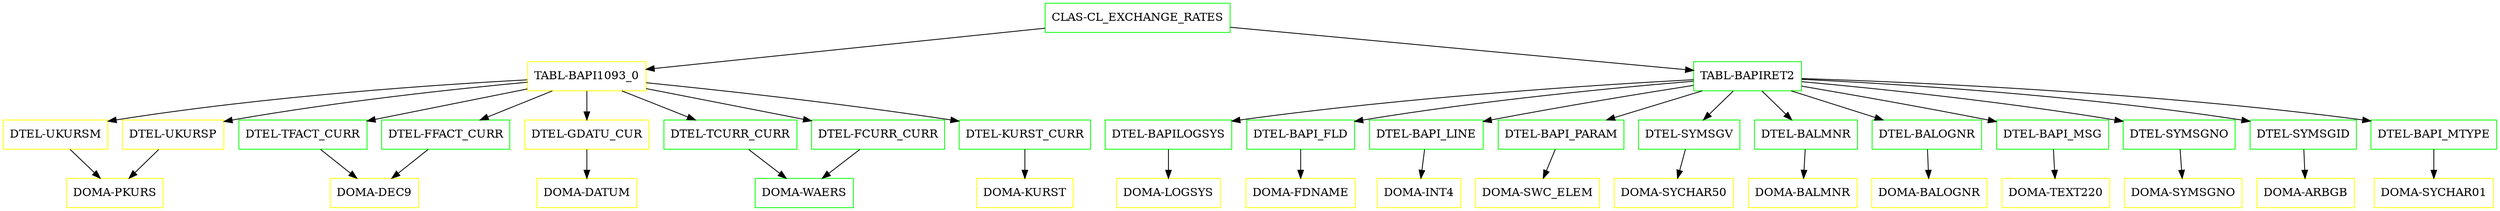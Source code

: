 digraph G {
  "CLAS-CL_EXCHANGE_RATES" [shape=box,color=green];
  "TABL-BAPI1093_0" [shape=box,color=yellow,URL="./TABL_BAPI1093_0.html"];
  "DTEL-UKURSM" [shape=box,color=yellow,URL="./DTEL_UKURSM.html"];
  "DOMA-PKURS" [shape=box,color=yellow,URL="./DOMA_PKURS.html"];
  "DTEL-TFACT_CURR" [shape=box,color=green,URL="./DTEL_TFACT_CURR.html"];
  "DOMA-DEC9" [shape=box,color=yellow,URL="./DOMA_DEC9.html"];
  "DTEL-FFACT_CURR" [shape=box,color=green,URL="./DTEL_FFACT_CURR.html"];
  "DTEL-UKURSP" [shape=box,color=yellow,URL="./DTEL_UKURSP.html"];
  "DTEL-GDATU_CUR" [shape=box,color=yellow,URL="./DTEL_GDATU_CUR.html"];
  "DOMA-DATUM" [shape=box,color=yellow,URL="./DOMA_DATUM.html"];
  "DTEL-TCURR_CURR" [shape=box,color=green,URL="./DTEL_TCURR_CURR.html"];
  "DOMA-WAERS" [shape=box,color=green,URL="./DOMA_WAERS.html"];
  "DTEL-FCURR_CURR" [shape=box,color=green,URL="./DTEL_FCURR_CURR.html"];
  "DTEL-KURST_CURR" [shape=box,color=green,URL="./DTEL_KURST_CURR.html"];
  "DOMA-KURST" [shape=box,color=yellow,URL="./DOMA_KURST.html"];
  "TABL-BAPIRET2" [shape=box,color=green,URL="./TABL_BAPIRET2.html"];
  "DTEL-BAPILOGSYS" [shape=box,color=green,URL="./DTEL_BAPILOGSYS.html"];
  "DOMA-LOGSYS" [shape=box,color=yellow,URL="./DOMA_LOGSYS.html"];
  "DTEL-BAPI_FLD" [shape=box,color=green,URL="./DTEL_BAPI_FLD.html"];
  "DOMA-FDNAME" [shape=box,color=yellow,URL="./DOMA_FDNAME.html"];
  "DTEL-BAPI_LINE" [shape=box,color=green,URL="./DTEL_BAPI_LINE.html"];
  "DOMA-INT4" [shape=box,color=yellow,URL="./DOMA_INT4.html"];
  "DTEL-BAPI_PARAM" [shape=box,color=green,URL="./DTEL_BAPI_PARAM.html"];
  "DOMA-SWC_ELEM" [shape=box,color=yellow,URL="./DOMA_SWC_ELEM.html"];
  "DTEL-SYMSGV" [shape=box,color=green,URL="./DTEL_SYMSGV.html"];
  "DOMA-SYCHAR50" [shape=box,color=yellow,URL="./DOMA_SYCHAR50.html"];
  "DTEL-BALMNR" [shape=box,color=green,URL="./DTEL_BALMNR.html"];
  "DOMA-BALMNR" [shape=box,color=yellow,URL="./DOMA_BALMNR.html"];
  "DTEL-BALOGNR" [shape=box,color=green,URL="./DTEL_BALOGNR.html"];
  "DOMA-BALOGNR" [shape=box,color=yellow,URL="./DOMA_BALOGNR.html"];
  "DTEL-BAPI_MSG" [shape=box,color=green,URL="./DTEL_BAPI_MSG.html"];
  "DOMA-TEXT220" [shape=box,color=yellow,URL="./DOMA_TEXT220.html"];
  "DTEL-SYMSGNO" [shape=box,color=green,URL="./DTEL_SYMSGNO.html"];
  "DOMA-SYMSGNO" [shape=box,color=yellow,URL="./DOMA_SYMSGNO.html"];
  "DTEL-SYMSGID" [shape=box,color=green,URL="./DTEL_SYMSGID.html"];
  "DOMA-ARBGB" [shape=box,color=yellow,URL="./DOMA_ARBGB.html"];
  "DTEL-BAPI_MTYPE" [shape=box,color=green,URL="./DTEL_BAPI_MTYPE.html"];
  "DOMA-SYCHAR01" [shape=box,color=yellow,URL="./DOMA_SYCHAR01.html"];
  "CLAS-CL_EXCHANGE_RATES" -> "TABL-BAPIRET2";
  "CLAS-CL_EXCHANGE_RATES" -> "TABL-BAPI1093_0";
  "TABL-BAPI1093_0" -> "DTEL-KURST_CURR";
  "TABL-BAPI1093_0" -> "DTEL-FCURR_CURR";
  "TABL-BAPI1093_0" -> "DTEL-TCURR_CURR";
  "TABL-BAPI1093_0" -> "DTEL-GDATU_CUR";
  "TABL-BAPI1093_0" -> "DTEL-UKURSP";
  "TABL-BAPI1093_0" -> "DTEL-FFACT_CURR";
  "TABL-BAPI1093_0" -> "DTEL-TFACT_CURR";
  "TABL-BAPI1093_0" -> "DTEL-UKURSM";
  "DTEL-UKURSM" -> "DOMA-PKURS";
  "DTEL-TFACT_CURR" -> "DOMA-DEC9";
  "DTEL-FFACT_CURR" -> "DOMA-DEC9";
  "DTEL-UKURSP" -> "DOMA-PKURS";
  "DTEL-GDATU_CUR" -> "DOMA-DATUM";
  "DTEL-TCURR_CURR" -> "DOMA-WAERS";
  "DTEL-FCURR_CURR" -> "DOMA-WAERS";
  "DTEL-KURST_CURR" -> "DOMA-KURST";
  "TABL-BAPIRET2" -> "DTEL-BAPI_MTYPE";
  "TABL-BAPIRET2" -> "DTEL-SYMSGID";
  "TABL-BAPIRET2" -> "DTEL-SYMSGNO";
  "TABL-BAPIRET2" -> "DTEL-BAPI_MSG";
  "TABL-BAPIRET2" -> "DTEL-BALOGNR";
  "TABL-BAPIRET2" -> "DTEL-BALMNR";
  "TABL-BAPIRET2" -> "DTEL-SYMSGV";
  "TABL-BAPIRET2" -> "DTEL-BAPI_PARAM";
  "TABL-BAPIRET2" -> "DTEL-BAPI_LINE";
  "TABL-BAPIRET2" -> "DTEL-BAPI_FLD";
  "TABL-BAPIRET2" -> "DTEL-BAPILOGSYS";
  "DTEL-BAPILOGSYS" -> "DOMA-LOGSYS";
  "DTEL-BAPI_FLD" -> "DOMA-FDNAME";
  "DTEL-BAPI_LINE" -> "DOMA-INT4";
  "DTEL-BAPI_PARAM" -> "DOMA-SWC_ELEM";
  "DTEL-SYMSGV" -> "DOMA-SYCHAR50";
  "DTEL-BALMNR" -> "DOMA-BALMNR";
  "DTEL-BALOGNR" -> "DOMA-BALOGNR";
  "DTEL-BAPI_MSG" -> "DOMA-TEXT220";
  "DTEL-SYMSGNO" -> "DOMA-SYMSGNO";
  "DTEL-SYMSGID" -> "DOMA-ARBGB";
  "DTEL-BAPI_MTYPE" -> "DOMA-SYCHAR01";
}
